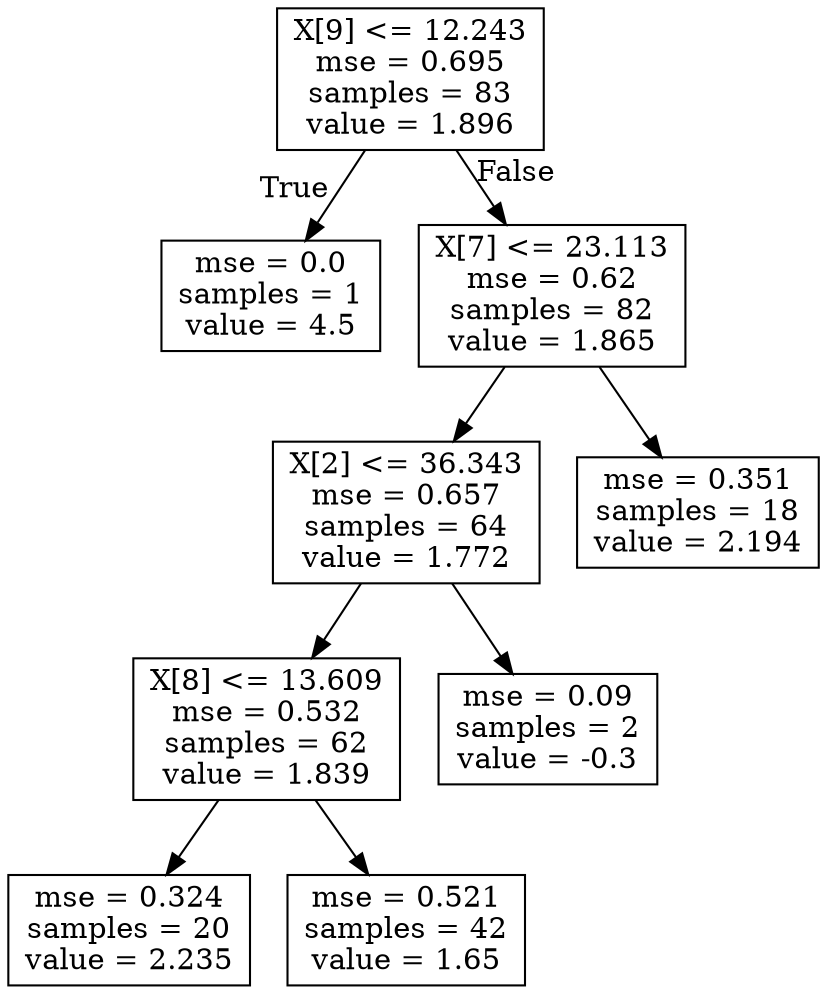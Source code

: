 digraph Tree {
node [shape=box] ;
0 [label="X[9] <= 12.243\nmse = 0.695\nsamples = 83\nvalue = 1.896"] ;
1 [label="mse = 0.0\nsamples = 1\nvalue = 4.5"] ;
0 -> 1 [labeldistance=2.5, labelangle=45, headlabel="True"] ;
2 [label="X[7] <= 23.113\nmse = 0.62\nsamples = 82\nvalue = 1.865"] ;
0 -> 2 [labeldistance=2.5, labelangle=-45, headlabel="False"] ;
3 [label="X[2] <= 36.343\nmse = 0.657\nsamples = 64\nvalue = 1.772"] ;
2 -> 3 ;
5 [label="X[8] <= 13.609\nmse = 0.532\nsamples = 62\nvalue = 1.839"] ;
3 -> 5 ;
7 [label="mse = 0.324\nsamples = 20\nvalue = 2.235"] ;
5 -> 7 ;
8 [label="mse = 0.521\nsamples = 42\nvalue = 1.65"] ;
5 -> 8 ;
6 [label="mse = 0.09\nsamples = 2\nvalue = -0.3"] ;
3 -> 6 ;
4 [label="mse = 0.351\nsamples = 18\nvalue = 2.194"] ;
2 -> 4 ;
}